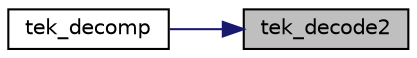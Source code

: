 digraph "tek_decode2"
{
 // LATEX_PDF_SIZE
  edge [fontname="Helvetica",fontsize="10",labelfontname="Helvetica",labelfontsize="10"];
  node [fontname="Helvetica",fontsize="10",shape=record];
  rankdir="RL";
  Node1 [label="tek_decode2",height=0.2,width=0.4,color="black", fillcolor="grey75", style="filled", fontcolor="black",tooltip=" "];
  Node1 -> Node2 [dir="back",color="midnightblue",fontsize="10",style="solid",fontname="Helvetica"];
  Node2 [label="tek_decomp",height=0.2,width=0.4,color="black", fillcolor="white", style="filled",URL="$haribote_2tek_8c.html#a65ad1e05ea04302ba9c7a2b8b2b2bf99",tooltip=" "];
}
